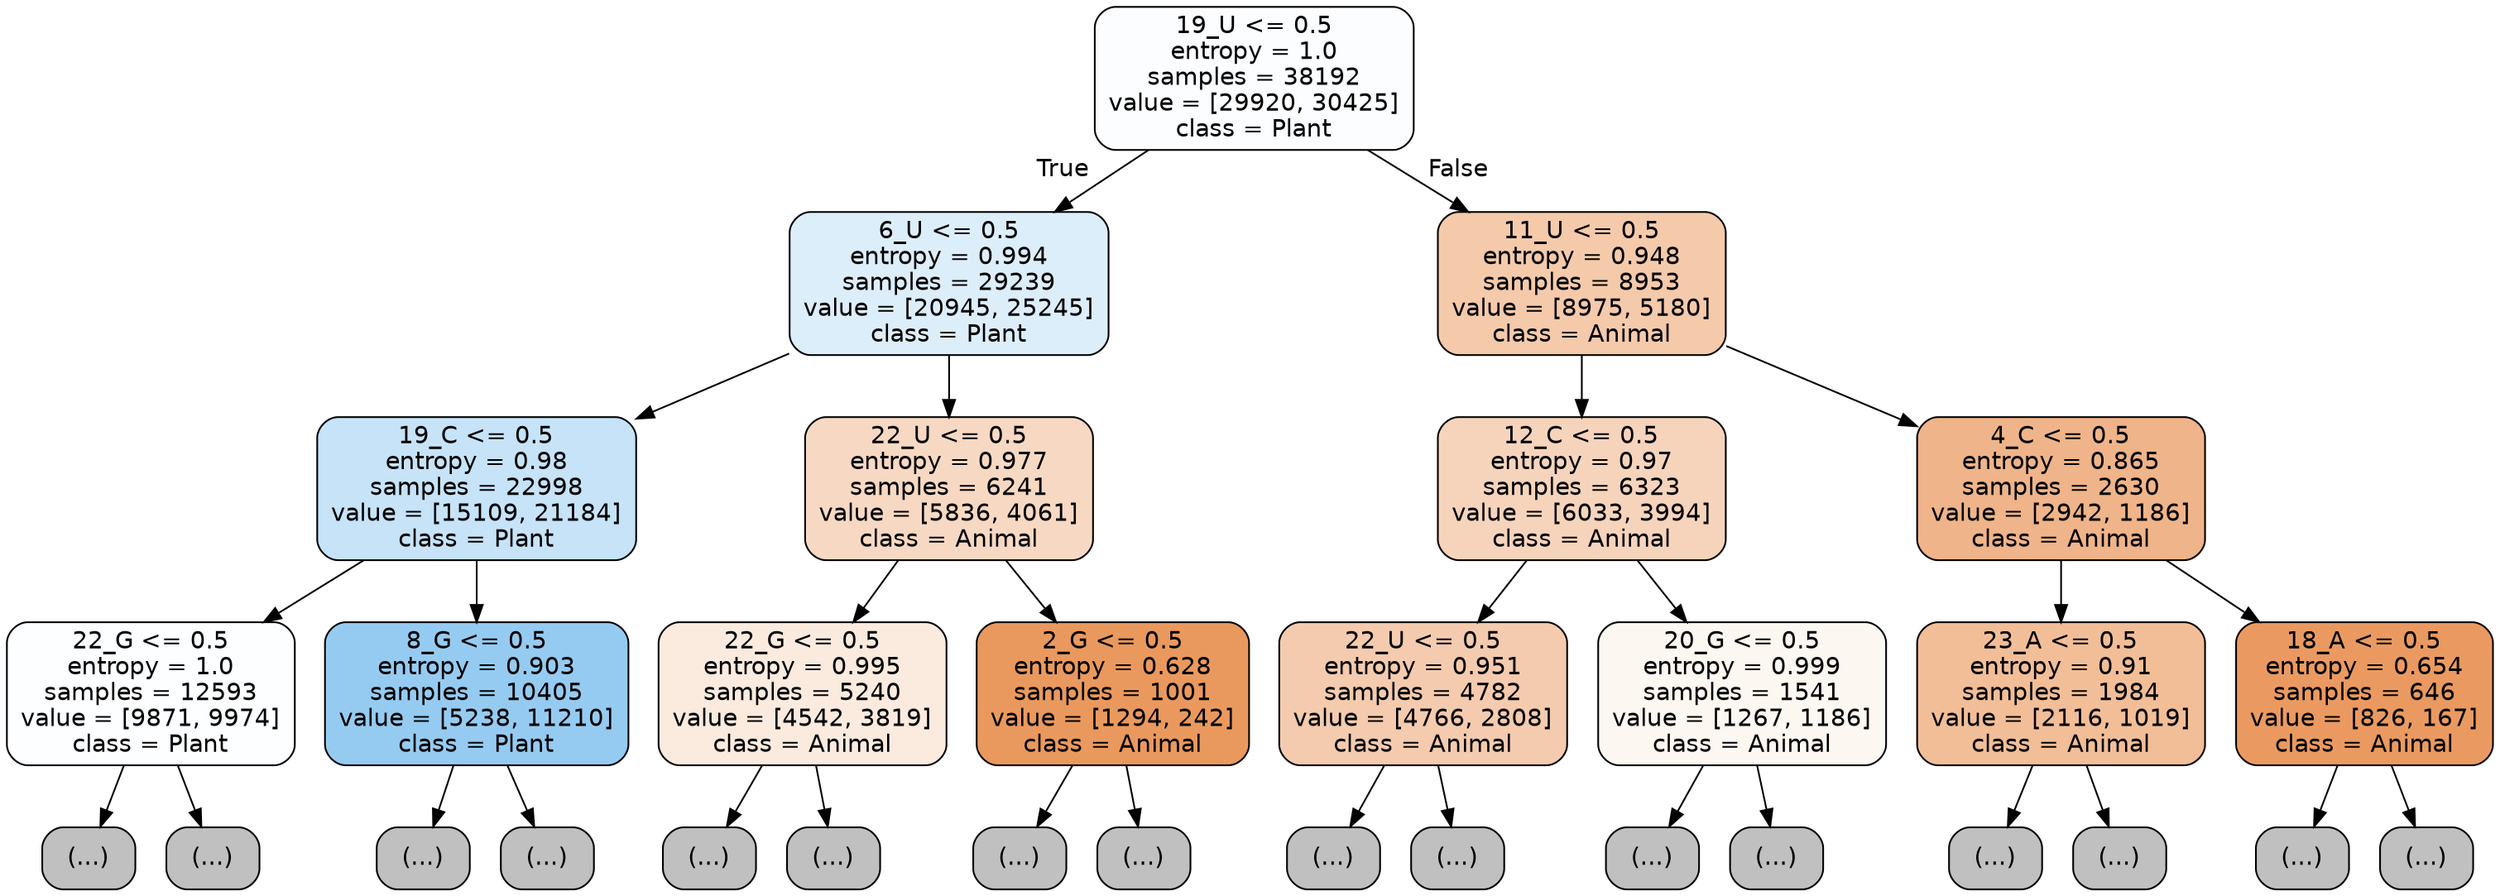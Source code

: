 digraph Tree {
node [shape=box, style="filled, rounded", color="black", fontname="helvetica"] ;
edge [fontname="helvetica"] ;
0 [label="19_U <= 0.5\nentropy = 1.0\nsamples = 38192\nvalue = [29920, 30425]\nclass = Plant", fillcolor="#fcfdff"] ;
1 [label="6_U <= 0.5\nentropy = 0.994\nsamples = 29239\nvalue = [20945, 25245]\nclass = Plant", fillcolor="#ddeefb"] ;
0 -> 1 [labeldistance=2.5, labelangle=45, headlabel="True"] ;
2 [label="19_C <= 0.5\nentropy = 0.98\nsamples = 22998\nvalue = [15109, 21184]\nclass = Plant", fillcolor="#c6e3f8"] ;
1 -> 2 ;
3 [label="22_G <= 0.5\nentropy = 1.0\nsamples = 12593\nvalue = [9871, 9974]\nclass = Plant", fillcolor="#fdfeff"] ;
2 -> 3 ;
4 [label="(...)", fillcolor="#C0C0C0"] ;
3 -> 4 ;
5229 [label="(...)", fillcolor="#C0C0C0"] ;
3 -> 5229 ;
5946 [label="8_G <= 0.5\nentropy = 0.903\nsamples = 10405\nvalue = [5238, 11210]\nclass = Plant", fillcolor="#96cbf1"] ;
2 -> 5946 ;
5947 [label="(...)", fillcolor="#C0C0C0"] ;
5946 -> 5947 ;
8340 [label="(...)", fillcolor="#C0C0C0"] ;
5946 -> 8340 ;
9153 [label="22_U <= 0.5\nentropy = 0.977\nsamples = 6241\nvalue = [5836, 4061]\nclass = Animal", fillcolor="#f7d9c3"] ;
1 -> 9153 ;
9154 [label="22_G <= 0.5\nentropy = 0.995\nsamples = 5240\nvalue = [4542, 3819]\nclass = Animal", fillcolor="#fbebdf"] ;
9153 -> 9154 ;
9155 [label="(...)", fillcolor="#C0C0C0"] ;
9154 -> 9155 ;
11700 [label="(...)", fillcolor="#C0C0C0"] ;
9154 -> 11700 ;
12089 [label="2_G <= 0.5\nentropy = 0.628\nsamples = 1001\nvalue = [1294, 242]\nclass = Animal", fillcolor="#ea995e"] ;
9153 -> 12089 ;
12090 [label="(...)", fillcolor="#C0C0C0"] ;
12089 -> 12090 ;
12343 [label="(...)", fillcolor="#C0C0C0"] ;
12089 -> 12343 ;
12458 [label="11_U <= 0.5\nentropy = 0.948\nsamples = 8953\nvalue = [8975, 5180]\nclass = Animal", fillcolor="#f4caab"] ;
0 -> 12458 [labeldistance=2.5, labelangle=-45, headlabel="False"] ;
12459 [label="12_C <= 0.5\nentropy = 0.97\nsamples = 6323\nvalue = [6033, 3994]\nclass = Animal", fillcolor="#f6d4bc"] ;
12458 -> 12459 ;
12460 [label="22_U <= 0.5\nentropy = 0.951\nsamples = 4782\nvalue = [4766, 2808]\nclass = Animal", fillcolor="#f4cbae"] ;
12459 -> 12460 ;
12461 [label="(...)", fillcolor="#C0C0C0"] ;
12460 -> 12461 ;
14730 [label="(...)", fillcolor="#C0C0C0"] ;
12460 -> 14730 ;
15037 [label="20_G <= 0.5\nentropy = 0.999\nsamples = 1541\nvalue = [1267, 1186]\nclass = Animal", fillcolor="#fdf7f2"] ;
12459 -> 15037 ;
15038 [label="(...)", fillcolor="#C0C0C0"] ;
15037 -> 15038 ;
15477 [label="(...)", fillcolor="#C0C0C0"] ;
15037 -> 15477 ;
15680 [label="4_C <= 0.5\nentropy = 0.865\nsamples = 2630\nvalue = [2942, 1186]\nclass = Animal", fillcolor="#efb489"] ;
12458 -> 15680 ;
15681 [label="23_A <= 0.5\nentropy = 0.91\nsamples = 1984\nvalue = [2116, 1019]\nclass = Animal", fillcolor="#f2be98"] ;
15680 -> 15681 ;
15682 [label="(...)", fillcolor="#C0C0C0"] ;
15681 -> 15682 ;
16601 [label="(...)", fillcolor="#C0C0C0"] ;
15681 -> 16601 ;
16634 [label="18_A <= 0.5\nentropy = 0.654\nsamples = 646\nvalue = [826, 167]\nclass = Animal", fillcolor="#ea9a61"] ;
15680 -> 16634 ;
16635 [label="(...)", fillcolor="#C0C0C0"] ;
16634 -> 16635 ;
16822 [label="(...)", fillcolor="#C0C0C0"] ;
16634 -> 16822 ;
}
